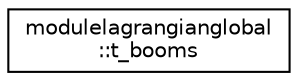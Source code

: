 digraph "Graphical Class Hierarchy"
{
 // LATEX_PDF_SIZE
  edge [fontname="Helvetica",fontsize="10",labelfontname="Helvetica",labelfontsize="10"];
  node [fontname="Helvetica",fontsize="10",shape=record];
  rankdir="LR";
  Node0 [label="modulelagrangianglobal\l::t_booms",height=0.2,width=0.4,color="black", fillcolor="white", style="filled",URL="$structmodulelagrangianglobal_1_1t__booms.html",tooltip=" "];
}
